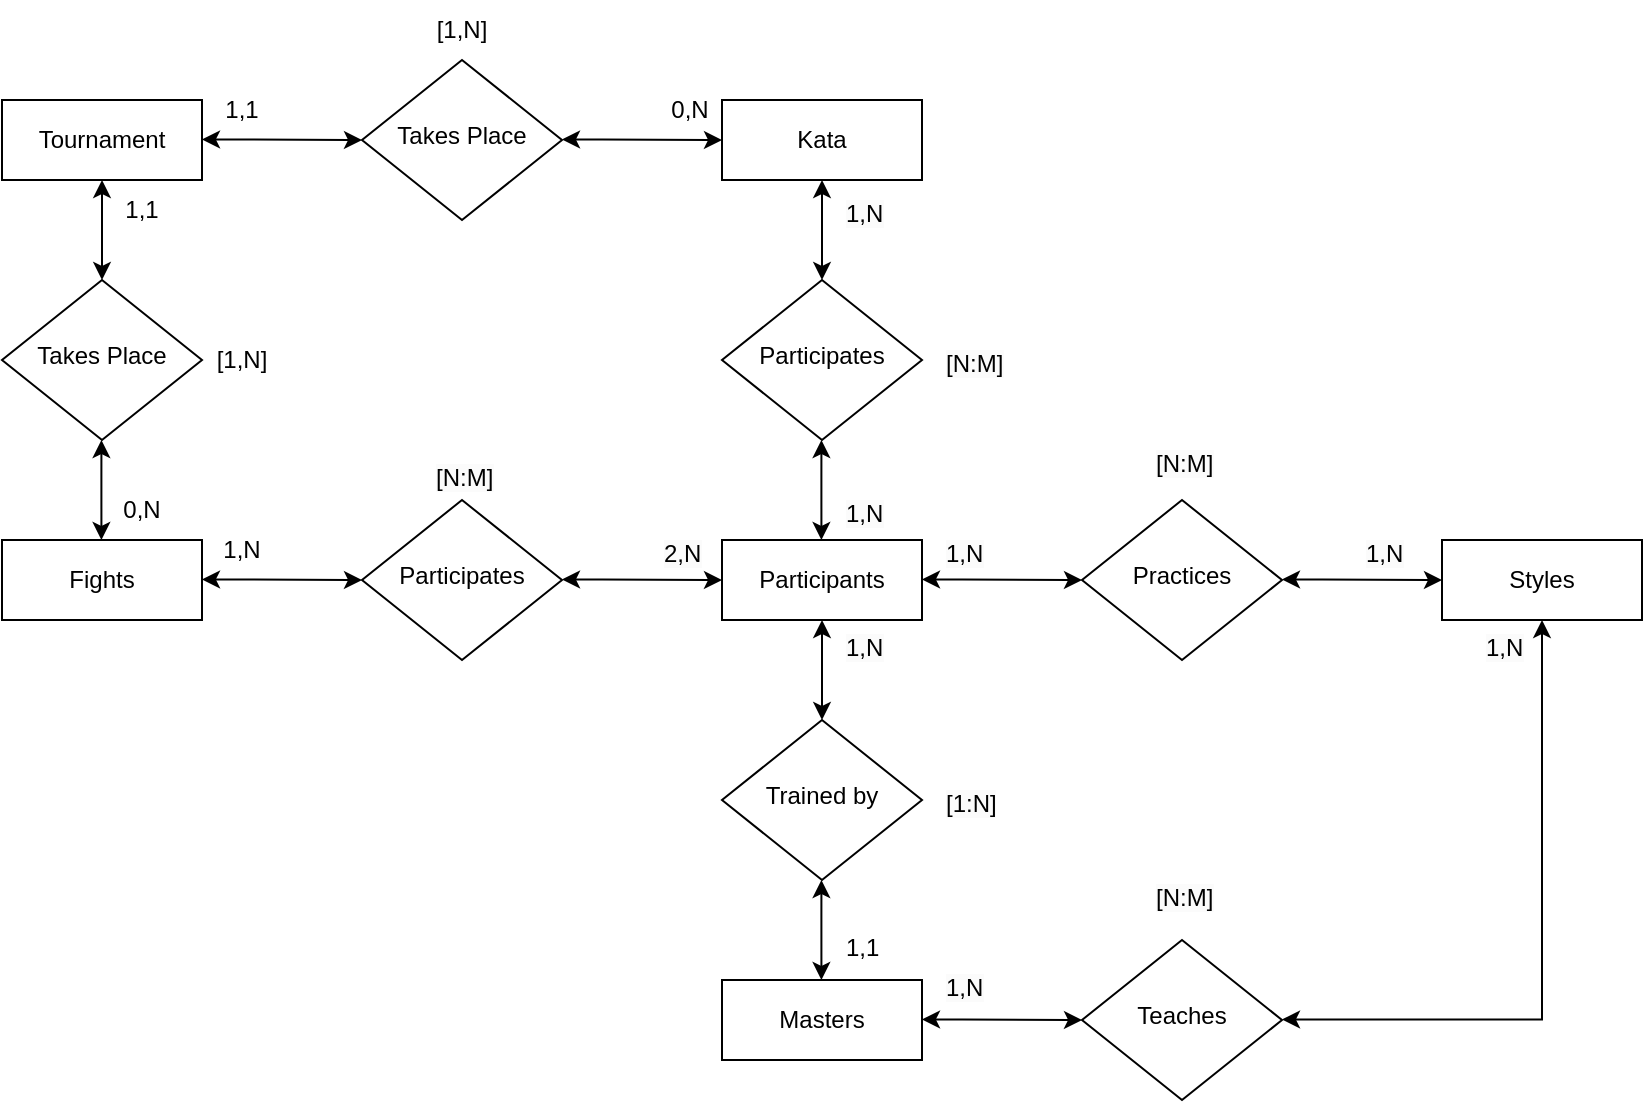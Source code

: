 <mxfile version="22.1.8" type="device">
  <diagram id="C5RBs43oDa-KdzZeNtuy" name="Page-1">
    <mxGraphModel dx="1195" dy="667" grid="1" gridSize="10" guides="1" tooltips="1" connect="1" arrows="1" fold="1" page="1" pageScale="1" pageWidth="827" pageHeight="1169" math="0" shadow="0">
      <root>
        <mxCell id="WIyWlLk6GJQsqaUBKTNV-0" />
        <mxCell id="WIyWlLk6GJQsqaUBKTNV-1" parent="WIyWlLk6GJQsqaUBKTNV-0" />
        <mxCell id="WIyWlLk6GJQsqaUBKTNV-6" value="Takes Place" style="rhombus;whiteSpace=wrap;html=1;shadow=0;fontFamily=Helvetica;fontSize=12;align=center;strokeWidth=1;spacing=6;spacingTop=-4;" parent="WIyWlLk6GJQsqaUBKTNV-1" vertex="1">
          <mxGeometry x="40" y="150" width="100" height="80" as="geometry" />
        </mxCell>
        <mxCell id="nIYRW4WCU6y6jnugnNZK-0" value="" style="endArrow=classic;startArrow=classic;html=1;rounded=0;edgeStyle=orthogonalEdgeStyle;entryX=0.5;entryY=1;entryDx=0;entryDy=0;exitX=0.5;exitY=0;exitDx=0;exitDy=0;" edge="1" parent="WIyWlLk6GJQsqaUBKTNV-1" source="WIyWlLk6GJQsqaUBKTNV-6">
          <mxGeometry width="50" height="50" relative="1" as="geometry">
            <mxPoint x="210" y="120" as="sourcePoint" />
            <mxPoint x="90" y="100" as="targetPoint" />
          </mxGeometry>
        </mxCell>
        <mxCell id="nIYRW4WCU6y6jnugnNZK-2" value="Tournament" style="rounded=0;whiteSpace=wrap;html=1;" vertex="1" parent="WIyWlLk6GJQsqaUBKTNV-1">
          <mxGeometry x="40" y="60" width="100" height="40" as="geometry" />
        </mxCell>
        <mxCell id="nIYRW4WCU6y6jnugnNZK-3" value="Fights" style="rounded=0;whiteSpace=wrap;html=1;" vertex="1" parent="WIyWlLk6GJQsqaUBKTNV-1">
          <mxGeometry x="40" y="280" width="100" height="40" as="geometry" />
        </mxCell>
        <mxCell id="nIYRW4WCU6y6jnugnNZK-4" value="" style="endArrow=classic;startArrow=classic;html=1;rounded=0;edgeStyle=orthogonalEdgeStyle;entryX=0.5;entryY=1;entryDx=0;entryDy=0;exitX=0.5;exitY=0;exitDx=0;exitDy=0;" edge="1" parent="WIyWlLk6GJQsqaUBKTNV-1">
          <mxGeometry width="50" height="50" relative="1" as="geometry">
            <mxPoint x="89.71" y="280" as="sourcePoint" />
            <mxPoint x="89.71" y="230" as="targetPoint" />
            <Array as="points">
              <mxPoint x="89.71" y="250" />
              <mxPoint x="89.71" y="250" />
            </Array>
          </mxGeometry>
        </mxCell>
        <mxCell id="nIYRW4WCU6y6jnugnNZK-5" value="Takes Place" style="rhombus;whiteSpace=wrap;html=1;shadow=0;fontFamily=Helvetica;fontSize=12;align=center;strokeWidth=1;spacing=6;spacingTop=-4;" vertex="1" parent="WIyWlLk6GJQsqaUBKTNV-1">
          <mxGeometry x="220" y="40" width="100" height="80" as="geometry" />
        </mxCell>
        <mxCell id="nIYRW4WCU6y6jnugnNZK-6" value="Kata" style="rounded=0;whiteSpace=wrap;html=1;" vertex="1" parent="WIyWlLk6GJQsqaUBKTNV-1">
          <mxGeometry x="400" y="60" width="100" height="40" as="geometry" />
        </mxCell>
        <mxCell id="nIYRW4WCU6y6jnugnNZK-10" value="" style="endArrow=classic;startArrow=classic;html=1;rounded=0;edgeStyle=orthogonalEdgeStyle;entryX=0;entryY=0.5;entryDx=0;entryDy=0;" edge="1" parent="WIyWlLk6GJQsqaUBKTNV-1" target="nIYRW4WCU6y6jnugnNZK-5">
          <mxGeometry width="50" height="50" relative="1" as="geometry">
            <mxPoint x="140" y="79.71" as="sourcePoint" />
            <mxPoint x="200" y="79.71" as="targetPoint" />
            <Array as="points">
              <mxPoint x="160" y="80" />
            </Array>
          </mxGeometry>
        </mxCell>
        <mxCell id="nIYRW4WCU6y6jnugnNZK-11" value="" style="endArrow=classic;startArrow=classic;html=1;rounded=0;edgeStyle=orthogonalEdgeStyle;entryX=0;entryY=0.5;entryDx=0;entryDy=0;" edge="1" parent="WIyWlLk6GJQsqaUBKTNV-1">
          <mxGeometry width="50" height="50" relative="1" as="geometry">
            <mxPoint x="320" y="79.74" as="sourcePoint" />
            <mxPoint x="400" y="80.03" as="targetPoint" />
            <Array as="points">
              <mxPoint x="340" y="80.03" />
            </Array>
          </mxGeometry>
        </mxCell>
        <mxCell id="nIYRW4WCU6y6jnugnNZK-12" value="Participates" style="rhombus;whiteSpace=wrap;html=1;shadow=0;fontFamily=Helvetica;fontSize=12;align=center;strokeWidth=1;spacing=6;spacingTop=-4;" vertex="1" parent="WIyWlLk6GJQsqaUBKTNV-1">
          <mxGeometry x="220" y="260" width="100" height="80" as="geometry" />
        </mxCell>
        <mxCell id="nIYRW4WCU6y6jnugnNZK-13" value="Participants" style="rounded=0;whiteSpace=wrap;html=1;" vertex="1" parent="WIyWlLk6GJQsqaUBKTNV-1">
          <mxGeometry x="400" y="280" width="100" height="40" as="geometry" />
        </mxCell>
        <mxCell id="nIYRW4WCU6y6jnugnNZK-14" value="" style="endArrow=classic;startArrow=classic;html=1;rounded=0;edgeStyle=orthogonalEdgeStyle;entryX=0;entryY=0.5;entryDx=0;entryDy=0;" edge="1" parent="WIyWlLk6GJQsqaUBKTNV-1" target="nIYRW4WCU6y6jnugnNZK-12">
          <mxGeometry width="50" height="50" relative="1" as="geometry">
            <mxPoint x="140" y="299.71" as="sourcePoint" />
            <mxPoint x="200" y="299.71" as="targetPoint" />
            <Array as="points">
              <mxPoint x="160" y="300" />
            </Array>
          </mxGeometry>
        </mxCell>
        <mxCell id="nIYRW4WCU6y6jnugnNZK-15" value="" style="endArrow=classic;startArrow=classic;html=1;rounded=0;edgeStyle=orthogonalEdgeStyle;entryX=0;entryY=0.5;entryDx=0;entryDy=0;" edge="1" parent="WIyWlLk6GJQsqaUBKTNV-1">
          <mxGeometry width="50" height="50" relative="1" as="geometry">
            <mxPoint x="320" y="299.74" as="sourcePoint" />
            <mxPoint x="400" y="300.03" as="targetPoint" />
            <Array as="points">
              <mxPoint x="340" y="300.03" />
            </Array>
          </mxGeometry>
        </mxCell>
        <mxCell id="nIYRW4WCU6y6jnugnNZK-16" value="Participates" style="rhombus;whiteSpace=wrap;html=1;shadow=0;fontFamily=Helvetica;fontSize=12;align=center;strokeWidth=1;spacing=6;spacingTop=-4;" vertex="1" parent="WIyWlLk6GJQsqaUBKTNV-1">
          <mxGeometry x="400" y="150" width="100" height="80" as="geometry" />
        </mxCell>
        <mxCell id="nIYRW4WCU6y6jnugnNZK-17" value="" style="endArrow=classic;startArrow=classic;html=1;rounded=0;edgeStyle=orthogonalEdgeStyle;entryX=0.5;entryY=1;entryDx=0;entryDy=0;exitX=0.5;exitY=0;exitDx=0;exitDy=0;" edge="1" parent="WIyWlLk6GJQsqaUBKTNV-1" source="nIYRW4WCU6y6jnugnNZK-16">
          <mxGeometry width="50" height="50" relative="1" as="geometry">
            <mxPoint x="570" y="120" as="sourcePoint" />
            <mxPoint x="450" y="100" as="targetPoint" />
          </mxGeometry>
        </mxCell>
        <mxCell id="nIYRW4WCU6y6jnugnNZK-18" value="" style="endArrow=classic;startArrow=classic;html=1;rounded=0;edgeStyle=orthogonalEdgeStyle;entryX=0.5;entryY=1;entryDx=0;entryDy=0;exitX=0.5;exitY=0;exitDx=0;exitDy=0;" edge="1" parent="WIyWlLk6GJQsqaUBKTNV-1">
          <mxGeometry width="50" height="50" relative="1" as="geometry">
            <mxPoint x="449.71" y="280" as="sourcePoint" />
            <mxPoint x="449.71" y="230" as="targetPoint" />
            <Array as="points">
              <mxPoint x="449.71" y="250" />
              <mxPoint x="449.71" y="250" />
            </Array>
          </mxGeometry>
        </mxCell>
        <mxCell id="nIYRW4WCU6y6jnugnNZK-21" value="Trained by" style="rhombus;whiteSpace=wrap;html=1;shadow=0;fontFamily=Helvetica;fontSize=12;align=center;strokeWidth=1;spacing=6;spacingTop=-4;" vertex="1" parent="WIyWlLk6GJQsqaUBKTNV-1">
          <mxGeometry x="400" y="370" width="100" height="80" as="geometry" />
        </mxCell>
        <mxCell id="nIYRW4WCU6y6jnugnNZK-22" value="" style="endArrow=classic;startArrow=classic;html=1;rounded=0;edgeStyle=orthogonalEdgeStyle;entryX=0.5;entryY=1;entryDx=0;entryDy=0;exitX=0.5;exitY=0;exitDx=0;exitDy=0;" edge="1" parent="WIyWlLk6GJQsqaUBKTNV-1" source="nIYRW4WCU6y6jnugnNZK-21">
          <mxGeometry width="50" height="50" relative="1" as="geometry">
            <mxPoint x="570" y="340" as="sourcePoint" />
            <mxPoint x="450" y="320" as="targetPoint" />
          </mxGeometry>
        </mxCell>
        <mxCell id="nIYRW4WCU6y6jnugnNZK-23" value="Masters" style="rounded=0;whiteSpace=wrap;html=1;" vertex="1" parent="WIyWlLk6GJQsqaUBKTNV-1">
          <mxGeometry x="400" y="500" width="100" height="40" as="geometry" />
        </mxCell>
        <mxCell id="nIYRW4WCU6y6jnugnNZK-24" value="" style="endArrow=classic;startArrow=classic;html=1;rounded=0;edgeStyle=orthogonalEdgeStyle;entryX=0.5;entryY=1;entryDx=0;entryDy=0;exitX=0.5;exitY=0;exitDx=0;exitDy=0;" edge="1" parent="WIyWlLk6GJQsqaUBKTNV-1">
          <mxGeometry width="50" height="50" relative="1" as="geometry">
            <mxPoint x="449.71" y="500" as="sourcePoint" />
            <mxPoint x="449.71" y="450" as="targetPoint" />
            <Array as="points">
              <mxPoint x="449.71" y="470" />
              <mxPoint x="449.71" y="470" />
            </Array>
          </mxGeometry>
        </mxCell>
        <mxCell id="nIYRW4WCU6y6jnugnNZK-25" value="1,1" style="text;html=1;strokeColor=none;fillColor=none;align=center;verticalAlign=middle;whiteSpace=wrap;rounded=0;" vertex="1" parent="WIyWlLk6GJQsqaUBKTNV-1">
          <mxGeometry x="80" y="100" width="60" height="30" as="geometry" />
        </mxCell>
        <mxCell id="nIYRW4WCU6y6jnugnNZK-26" value="0,N" style="text;html=1;strokeColor=none;fillColor=none;align=center;verticalAlign=middle;whiteSpace=wrap;rounded=0;" vertex="1" parent="WIyWlLk6GJQsqaUBKTNV-1">
          <mxGeometry x="80" y="250" width="60" height="30" as="geometry" />
        </mxCell>
        <mxCell id="nIYRW4WCU6y6jnugnNZK-27" value="Practices" style="rhombus;whiteSpace=wrap;html=1;shadow=0;fontFamily=Helvetica;fontSize=12;align=center;strokeWidth=1;spacing=6;spacingTop=-4;" vertex="1" parent="WIyWlLk6GJQsqaUBKTNV-1">
          <mxGeometry x="580" y="260" width="100" height="80" as="geometry" />
        </mxCell>
        <mxCell id="nIYRW4WCU6y6jnugnNZK-28" value="Styles" style="rounded=0;whiteSpace=wrap;html=1;" vertex="1" parent="WIyWlLk6GJQsqaUBKTNV-1">
          <mxGeometry x="760" y="280" width="100" height="40" as="geometry" />
        </mxCell>
        <mxCell id="nIYRW4WCU6y6jnugnNZK-29" value="" style="endArrow=classic;startArrow=classic;html=1;rounded=0;edgeStyle=orthogonalEdgeStyle;entryX=0;entryY=0.5;entryDx=0;entryDy=0;" edge="1" parent="WIyWlLk6GJQsqaUBKTNV-1" target="nIYRW4WCU6y6jnugnNZK-27">
          <mxGeometry width="50" height="50" relative="1" as="geometry">
            <mxPoint x="500" y="299.71" as="sourcePoint" />
            <mxPoint x="560" y="299.71" as="targetPoint" />
            <Array as="points">
              <mxPoint x="520" y="300" />
            </Array>
          </mxGeometry>
        </mxCell>
        <mxCell id="nIYRW4WCU6y6jnugnNZK-30" value="" style="endArrow=classic;startArrow=classic;html=1;rounded=0;edgeStyle=orthogonalEdgeStyle;entryX=0;entryY=0.5;entryDx=0;entryDy=0;" edge="1" parent="WIyWlLk6GJQsqaUBKTNV-1">
          <mxGeometry width="50" height="50" relative="1" as="geometry">
            <mxPoint x="680" y="299.74" as="sourcePoint" />
            <mxPoint x="760" y="300.03" as="targetPoint" />
            <Array as="points">
              <mxPoint x="700" y="300.03" />
            </Array>
          </mxGeometry>
        </mxCell>
        <mxCell id="nIYRW4WCU6y6jnugnNZK-31" value="Teaches" style="rhombus;whiteSpace=wrap;html=1;shadow=0;fontFamily=Helvetica;fontSize=12;align=center;strokeWidth=1;spacing=6;spacingTop=-4;" vertex="1" parent="WIyWlLk6GJQsqaUBKTNV-1">
          <mxGeometry x="580" y="480" width="100" height="80" as="geometry" />
        </mxCell>
        <mxCell id="nIYRW4WCU6y6jnugnNZK-32" value="" style="endArrow=classic;startArrow=classic;html=1;rounded=0;edgeStyle=orthogonalEdgeStyle;entryX=0;entryY=0.5;entryDx=0;entryDy=0;" edge="1" parent="WIyWlLk6GJQsqaUBKTNV-1" target="nIYRW4WCU6y6jnugnNZK-31">
          <mxGeometry width="50" height="50" relative="1" as="geometry">
            <mxPoint x="500" y="519.71" as="sourcePoint" />
            <mxPoint x="560" y="519.71" as="targetPoint" />
            <Array as="points">
              <mxPoint x="520" y="520" />
            </Array>
          </mxGeometry>
        </mxCell>
        <mxCell id="nIYRW4WCU6y6jnugnNZK-33" value="" style="endArrow=classic;startArrow=classic;html=1;rounded=0;edgeStyle=orthogonalEdgeStyle;entryX=0.5;entryY=1;entryDx=0;entryDy=0;" edge="1" parent="WIyWlLk6GJQsqaUBKTNV-1" target="nIYRW4WCU6y6jnugnNZK-28">
          <mxGeometry width="50" height="50" relative="1" as="geometry">
            <mxPoint x="680" y="519.74" as="sourcePoint" />
            <mxPoint x="760" y="520.03" as="targetPoint" />
            <Array as="points">
              <mxPoint x="810" y="520" />
            </Array>
          </mxGeometry>
        </mxCell>
        <mxCell id="nIYRW4WCU6y6jnugnNZK-34" value="1,1" style="text;html=1;strokeColor=none;fillColor=none;align=center;verticalAlign=middle;whiteSpace=wrap;rounded=0;" vertex="1" parent="WIyWlLk6GJQsqaUBKTNV-1">
          <mxGeometry x="130" y="50" width="60" height="30" as="geometry" />
        </mxCell>
        <mxCell id="nIYRW4WCU6y6jnugnNZK-35" value="0,N" style="text;html=1;strokeColor=none;fillColor=none;align=center;verticalAlign=middle;whiteSpace=wrap;rounded=0;" vertex="1" parent="WIyWlLk6GJQsqaUBKTNV-1">
          <mxGeometry x="354" y="50" width="60" height="30" as="geometry" />
        </mxCell>
        <mxCell id="nIYRW4WCU6y6jnugnNZK-36" value="[1,N]" style="text;html=1;strokeColor=none;fillColor=none;align=center;verticalAlign=middle;whiteSpace=wrap;rounded=0;" vertex="1" parent="WIyWlLk6GJQsqaUBKTNV-1">
          <mxGeometry x="130" y="175" width="60" height="30" as="geometry" />
        </mxCell>
        <mxCell id="nIYRW4WCU6y6jnugnNZK-37" value="[1,N]" style="text;html=1;strokeColor=none;fillColor=none;align=center;verticalAlign=middle;whiteSpace=wrap;rounded=0;" vertex="1" parent="WIyWlLk6GJQsqaUBKTNV-1">
          <mxGeometry x="240" y="10" width="60" height="30" as="geometry" />
        </mxCell>
        <mxCell id="nIYRW4WCU6y6jnugnNZK-38" value="1,N" style="text;html=1;strokeColor=none;fillColor=none;align=center;verticalAlign=middle;whiteSpace=wrap;rounded=0;" vertex="1" parent="WIyWlLk6GJQsqaUBKTNV-1">
          <mxGeometry x="130" y="270" width="60" height="30" as="geometry" />
        </mxCell>
        <mxCell id="nIYRW4WCU6y6jnugnNZK-39" value="&lt;span style=&quot;color: rgb(0, 0, 0); font-family: Helvetica; font-size: 12px; font-style: normal; font-variant-ligatures: normal; font-variant-caps: normal; font-weight: 400; letter-spacing: normal; orphans: 2; text-align: center; text-indent: 0px; text-transform: none; widows: 2; word-spacing: 0px; -webkit-text-stroke-width: 0px; background-color: rgb(251, 251, 251); text-decoration-thickness: initial; text-decoration-style: initial; text-decoration-color: initial; float: none; display: inline !important;&quot;&gt;2,N&lt;/span&gt;" style="text;whiteSpace=wrap;html=1;" vertex="1" parent="WIyWlLk6GJQsqaUBKTNV-1">
          <mxGeometry x="369" y="272.5" width="30" height="25" as="geometry" />
        </mxCell>
        <mxCell id="nIYRW4WCU6y6jnugnNZK-40" value="&lt;span style=&quot;color: rgb(0, 0, 0); font-family: Helvetica; font-size: 12px; font-style: normal; font-variant-ligatures: normal; font-variant-caps: normal; font-weight: 400; letter-spacing: normal; orphans: 2; text-align: center; text-indent: 0px; text-transform: none; widows: 2; word-spacing: 0px; -webkit-text-stroke-width: 0px; background-color: rgb(251, 251, 251); text-decoration-thickness: initial; text-decoration-style: initial; text-decoration-color: initial; float: none; display: inline !important;&quot;&gt;1,N&lt;/span&gt;" style="text;whiteSpace=wrap;html=1;" vertex="1" parent="WIyWlLk6GJQsqaUBKTNV-1">
          <mxGeometry x="460" y="252.5" width="30" height="25" as="geometry" />
        </mxCell>
        <mxCell id="nIYRW4WCU6y6jnugnNZK-41" value="&lt;span style=&quot;color: rgb(0, 0, 0); font-family: Helvetica; font-size: 12px; font-style: normal; font-variant-ligatures: normal; font-variant-caps: normal; font-weight: 400; letter-spacing: normal; orphans: 2; text-align: center; text-indent: 0px; text-transform: none; widows: 2; word-spacing: 0px; -webkit-text-stroke-width: 0px; background-color: rgb(251, 251, 251); text-decoration-thickness: initial; text-decoration-style: initial; text-decoration-color: initial; float: none; display: inline !important;&quot;&gt;1,N&lt;/span&gt;" style="text;whiteSpace=wrap;html=1;" vertex="1" parent="WIyWlLk6GJQsqaUBKTNV-1">
          <mxGeometry x="460" y="102.5" width="30" height="25" as="geometry" />
        </mxCell>
        <mxCell id="nIYRW4WCU6y6jnugnNZK-42" value="&lt;span style=&quot;color: rgb(0, 0, 0); font-family: Helvetica; font-size: 12px; font-style: normal; font-variant-ligatures: normal; font-variant-caps: normal; font-weight: 400; letter-spacing: normal; orphans: 2; text-align: center; text-indent: 0px; text-transform: none; widows: 2; word-spacing: 0px; -webkit-text-stroke-width: 0px; background-color: rgb(251, 251, 251); text-decoration-thickness: initial; text-decoration-style: initial; text-decoration-color: initial; float: none; display: inline !important;&quot;&gt;[N:M]&lt;/span&gt;" style="text;whiteSpace=wrap;html=1;" vertex="1" parent="WIyWlLk6GJQsqaUBKTNV-1">
          <mxGeometry x="510" y="177.5" width="30" height="25" as="geometry" />
        </mxCell>
        <mxCell id="nIYRW4WCU6y6jnugnNZK-43" value="&lt;span style=&quot;color: rgb(0, 0, 0); font-family: Helvetica; font-size: 12px; font-style: normal; font-variant-ligatures: normal; font-variant-caps: normal; font-weight: 400; letter-spacing: normal; orphans: 2; text-align: center; text-indent: 0px; text-transform: none; widows: 2; word-spacing: 0px; -webkit-text-stroke-width: 0px; background-color: rgb(251, 251, 251); text-decoration-thickness: initial; text-decoration-style: initial; text-decoration-color: initial; float: none; display: inline !important;&quot;&gt;[N:M]&lt;/span&gt;" style="text;whiteSpace=wrap;html=1;" vertex="1" parent="WIyWlLk6GJQsqaUBKTNV-1">
          <mxGeometry x="255" y="235" width="30" height="25" as="geometry" />
        </mxCell>
        <mxCell id="nIYRW4WCU6y6jnugnNZK-44" value="&lt;span style=&quot;color: rgb(0, 0, 0); font-family: Helvetica; font-size: 12px; font-style: normal; font-variant-ligatures: normal; font-variant-caps: normal; font-weight: 400; letter-spacing: normal; orphans: 2; text-align: center; text-indent: 0px; text-transform: none; widows: 2; word-spacing: 0px; -webkit-text-stroke-width: 0px; background-color: rgb(251, 251, 251); text-decoration-thickness: initial; text-decoration-style: initial; text-decoration-color: initial; float: none; display: inline !important;&quot;&gt;1,N&lt;/span&gt;" style="text;whiteSpace=wrap;html=1;" vertex="1" parent="WIyWlLk6GJQsqaUBKTNV-1">
          <mxGeometry x="460" y="320" width="30" height="25" as="geometry" />
        </mxCell>
        <mxCell id="nIYRW4WCU6y6jnugnNZK-45" value="&lt;div style=&quot;text-align: center;&quot;&gt;&lt;span style=&quot;background-color: initial;&quot;&gt;1,1&lt;/span&gt;&lt;/div&gt;" style="text;whiteSpace=wrap;html=1;" vertex="1" parent="WIyWlLk6GJQsqaUBKTNV-1">
          <mxGeometry x="460" y="470" width="30" height="25" as="geometry" />
        </mxCell>
        <mxCell id="nIYRW4WCU6y6jnugnNZK-46" value="&lt;span style=&quot;color: rgb(0, 0, 0); font-family: Helvetica; font-size: 12px; font-style: normal; font-variant-ligatures: normal; font-variant-caps: normal; font-weight: 400; letter-spacing: normal; orphans: 2; text-align: center; text-indent: 0px; text-transform: none; widows: 2; word-spacing: 0px; -webkit-text-stroke-width: 0px; background-color: rgb(251, 251, 251); text-decoration-thickness: initial; text-decoration-style: initial; text-decoration-color: initial; float: none; display: inline !important;&quot;&gt;[1:N]&lt;/span&gt;" style="text;whiteSpace=wrap;html=1;" vertex="1" parent="WIyWlLk6GJQsqaUBKTNV-1">
          <mxGeometry x="510" y="397.5" width="30" height="25" as="geometry" />
        </mxCell>
        <mxCell id="nIYRW4WCU6y6jnugnNZK-47" value="&lt;span style=&quot;color: rgb(0, 0, 0); font-family: Helvetica; font-size: 12px; font-style: normal; font-variant-ligatures: normal; font-variant-caps: normal; font-weight: 400; letter-spacing: normal; orphans: 2; text-align: center; text-indent: 0px; text-transform: none; widows: 2; word-spacing: 0px; -webkit-text-stroke-width: 0px; background-color: rgb(251, 251, 251); text-decoration-thickness: initial; text-decoration-style: initial; text-decoration-color: initial; float: none; display: inline !important;&quot;&gt;1,N&lt;/span&gt;" style="text;whiteSpace=wrap;html=1;" vertex="1" parent="WIyWlLk6GJQsqaUBKTNV-1">
          <mxGeometry x="510" y="272.5" width="30" height="25" as="geometry" />
        </mxCell>
        <mxCell id="nIYRW4WCU6y6jnugnNZK-48" value="&lt;span style=&quot;color: rgb(0, 0, 0); font-family: Helvetica; font-size: 12px; font-style: normal; font-variant-ligatures: normal; font-variant-caps: normal; font-weight: 400; letter-spacing: normal; orphans: 2; text-align: center; text-indent: 0px; text-transform: none; widows: 2; word-spacing: 0px; -webkit-text-stroke-width: 0px; background-color: rgb(251, 251, 251); text-decoration-thickness: initial; text-decoration-style: initial; text-decoration-color: initial; float: none; display: inline !important;&quot;&gt;1,N&lt;/span&gt;" style="text;whiteSpace=wrap;html=1;" vertex="1" parent="WIyWlLk6GJQsqaUBKTNV-1">
          <mxGeometry x="720" y="272.5" width="30" height="25" as="geometry" />
        </mxCell>
        <mxCell id="nIYRW4WCU6y6jnugnNZK-49" value="&lt;span style=&quot;color: rgb(0, 0, 0); font-family: Helvetica; font-size: 12px; font-style: normal; font-variant-ligatures: normal; font-variant-caps: normal; font-weight: 400; letter-spacing: normal; orphans: 2; text-align: center; text-indent: 0px; text-transform: none; widows: 2; word-spacing: 0px; -webkit-text-stroke-width: 0px; background-color: rgb(251, 251, 251); text-decoration-thickness: initial; text-decoration-style: initial; text-decoration-color: initial; float: none; display: inline !important;&quot;&gt;1,N&lt;/span&gt;" style="text;whiteSpace=wrap;html=1;" vertex="1" parent="WIyWlLk6GJQsqaUBKTNV-1">
          <mxGeometry x="780" y="320" width="30" height="25" as="geometry" />
        </mxCell>
        <mxCell id="nIYRW4WCU6y6jnugnNZK-50" value="&lt;span style=&quot;color: rgb(0, 0, 0); font-family: Helvetica; font-size: 12px; font-style: normal; font-variant-ligatures: normal; font-variant-caps: normal; font-weight: 400; letter-spacing: normal; orphans: 2; text-align: center; text-indent: 0px; text-transform: none; widows: 2; word-spacing: 0px; -webkit-text-stroke-width: 0px; background-color: rgb(251, 251, 251); text-decoration-thickness: initial; text-decoration-style: initial; text-decoration-color: initial; float: none; display: inline !important;&quot;&gt;1,N&lt;/span&gt;" style="text;whiteSpace=wrap;html=1;" vertex="1" parent="WIyWlLk6GJQsqaUBKTNV-1">
          <mxGeometry x="510" y="490" width="30" height="25" as="geometry" />
        </mxCell>
        <mxCell id="nIYRW4WCU6y6jnugnNZK-51" value="&lt;span style=&quot;color: rgb(0, 0, 0); font-family: Helvetica; font-size: 12px; font-style: normal; font-variant-ligatures: normal; font-variant-caps: normal; font-weight: 400; letter-spacing: normal; orphans: 2; text-align: center; text-indent: 0px; text-transform: none; widows: 2; word-spacing: 0px; -webkit-text-stroke-width: 0px; background-color: rgb(251, 251, 251); text-decoration-thickness: initial; text-decoration-style: initial; text-decoration-color: initial; float: none; display: inline !important;&quot;&gt;[N:M]&lt;/span&gt;" style="text;whiteSpace=wrap;html=1;" vertex="1" parent="WIyWlLk6GJQsqaUBKTNV-1">
          <mxGeometry x="615" y="227.5" width="30" height="25" as="geometry" />
        </mxCell>
        <mxCell id="nIYRW4WCU6y6jnugnNZK-52" value="&lt;span style=&quot;color: rgb(0, 0, 0); font-family: Helvetica; font-size: 12px; font-style: normal; font-variant-ligatures: normal; font-variant-caps: normal; font-weight: 400; letter-spacing: normal; orphans: 2; text-align: center; text-indent: 0px; text-transform: none; widows: 2; word-spacing: 0px; -webkit-text-stroke-width: 0px; background-color: rgb(251, 251, 251); text-decoration-thickness: initial; text-decoration-style: initial; text-decoration-color: initial; float: none; display: inline !important;&quot;&gt;[N:M]&lt;/span&gt;" style="text;whiteSpace=wrap;html=1;" vertex="1" parent="WIyWlLk6GJQsqaUBKTNV-1">
          <mxGeometry x="615" y="445" width="30" height="25" as="geometry" />
        </mxCell>
      </root>
    </mxGraphModel>
  </diagram>
</mxfile>
